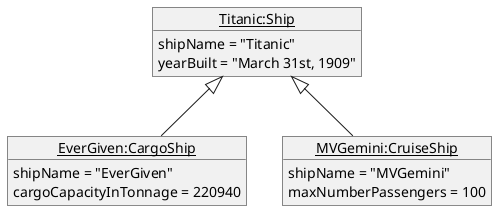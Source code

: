 @startuml
'https://plantuml.com/object-diagram

object "<u>Titanic:Ship</u>" as ship
object "<u>EverGiven:CargoShip</u>" as cargo
object "<u>MVGemini:CruiseShip</u>" as cruise

ship <|-- cruise
ship <|-- cargo

object ship{
    shipName = "Titanic"
    yearBuilt = "March 31st, 1909"
}
object cargo{
    shipName = "EverGiven"
    cargoCapacityInTonnage = 220940
}

object cruise{
    shipName = "MVGemini"
    maxNumberPassengers = 100
}

@enduml
